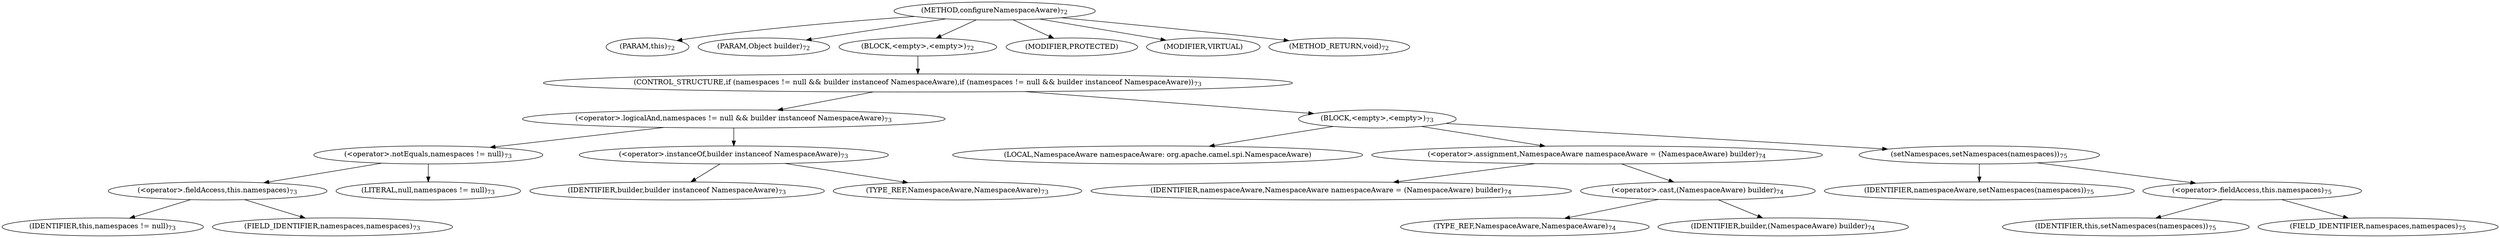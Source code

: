 digraph "configureNamespaceAware" {  
"75" [label = <(METHOD,configureNamespaceAware)<SUB>72</SUB>> ]
"76" [label = <(PARAM,this)<SUB>72</SUB>> ]
"77" [label = <(PARAM,Object builder)<SUB>72</SUB>> ]
"78" [label = <(BLOCK,&lt;empty&gt;,&lt;empty&gt;)<SUB>72</SUB>> ]
"79" [label = <(CONTROL_STRUCTURE,if (namespaces != null &amp;&amp; builder instanceof NamespaceAware),if (namespaces != null &amp;&amp; builder instanceof NamespaceAware))<SUB>73</SUB>> ]
"80" [label = <(&lt;operator&gt;.logicalAnd,namespaces != null &amp;&amp; builder instanceof NamespaceAware)<SUB>73</SUB>> ]
"81" [label = <(&lt;operator&gt;.notEquals,namespaces != null)<SUB>73</SUB>> ]
"82" [label = <(&lt;operator&gt;.fieldAccess,this.namespaces)<SUB>73</SUB>> ]
"83" [label = <(IDENTIFIER,this,namespaces != null)<SUB>73</SUB>> ]
"84" [label = <(FIELD_IDENTIFIER,namespaces,namespaces)<SUB>73</SUB>> ]
"85" [label = <(LITERAL,null,namespaces != null)<SUB>73</SUB>> ]
"86" [label = <(&lt;operator&gt;.instanceOf,builder instanceof NamespaceAware)<SUB>73</SUB>> ]
"87" [label = <(IDENTIFIER,builder,builder instanceof NamespaceAware)<SUB>73</SUB>> ]
"88" [label = <(TYPE_REF,NamespaceAware,NamespaceAware)<SUB>73</SUB>> ]
"89" [label = <(BLOCK,&lt;empty&gt;,&lt;empty&gt;)<SUB>73</SUB>> ]
"90" [label = <(LOCAL,NamespaceAware namespaceAware: org.apache.camel.spi.NamespaceAware)> ]
"91" [label = <(&lt;operator&gt;.assignment,NamespaceAware namespaceAware = (NamespaceAware) builder)<SUB>74</SUB>> ]
"92" [label = <(IDENTIFIER,namespaceAware,NamespaceAware namespaceAware = (NamespaceAware) builder)<SUB>74</SUB>> ]
"93" [label = <(&lt;operator&gt;.cast,(NamespaceAware) builder)<SUB>74</SUB>> ]
"94" [label = <(TYPE_REF,NamespaceAware,NamespaceAware)<SUB>74</SUB>> ]
"95" [label = <(IDENTIFIER,builder,(NamespaceAware) builder)<SUB>74</SUB>> ]
"96" [label = <(setNamespaces,setNamespaces(namespaces))<SUB>75</SUB>> ]
"97" [label = <(IDENTIFIER,namespaceAware,setNamespaces(namespaces))<SUB>75</SUB>> ]
"98" [label = <(&lt;operator&gt;.fieldAccess,this.namespaces)<SUB>75</SUB>> ]
"99" [label = <(IDENTIFIER,this,setNamespaces(namespaces))<SUB>75</SUB>> ]
"100" [label = <(FIELD_IDENTIFIER,namespaces,namespaces)<SUB>75</SUB>> ]
"101" [label = <(MODIFIER,PROTECTED)> ]
"102" [label = <(MODIFIER,VIRTUAL)> ]
"103" [label = <(METHOD_RETURN,void)<SUB>72</SUB>> ]
  "75" -> "76" 
  "75" -> "77" 
  "75" -> "78" 
  "75" -> "101" 
  "75" -> "102" 
  "75" -> "103" 
  "78" -> "79" 
  "79" -> "80" 
  "79" -> "89" 
  "80" -> "81" 
  "80" -> "86" 
  "81" -> "82" 
  "81" -> "85" 
  "82" -> "83" 
  "82" -> "84" 
  "86" -> "87" 
  "86" -> "88" 
  "89" -> "90" 
  "89" -> "91" 
  "89" -> "96" 
  "91" -> "92" 
  "91" -> "93" 
  "93" -> "94" 
  "93" -> "95" 
  "96" -> "97" 
  "96" -> "98" 
  "98" -> "99" 
  "98" -> "100" 
}
